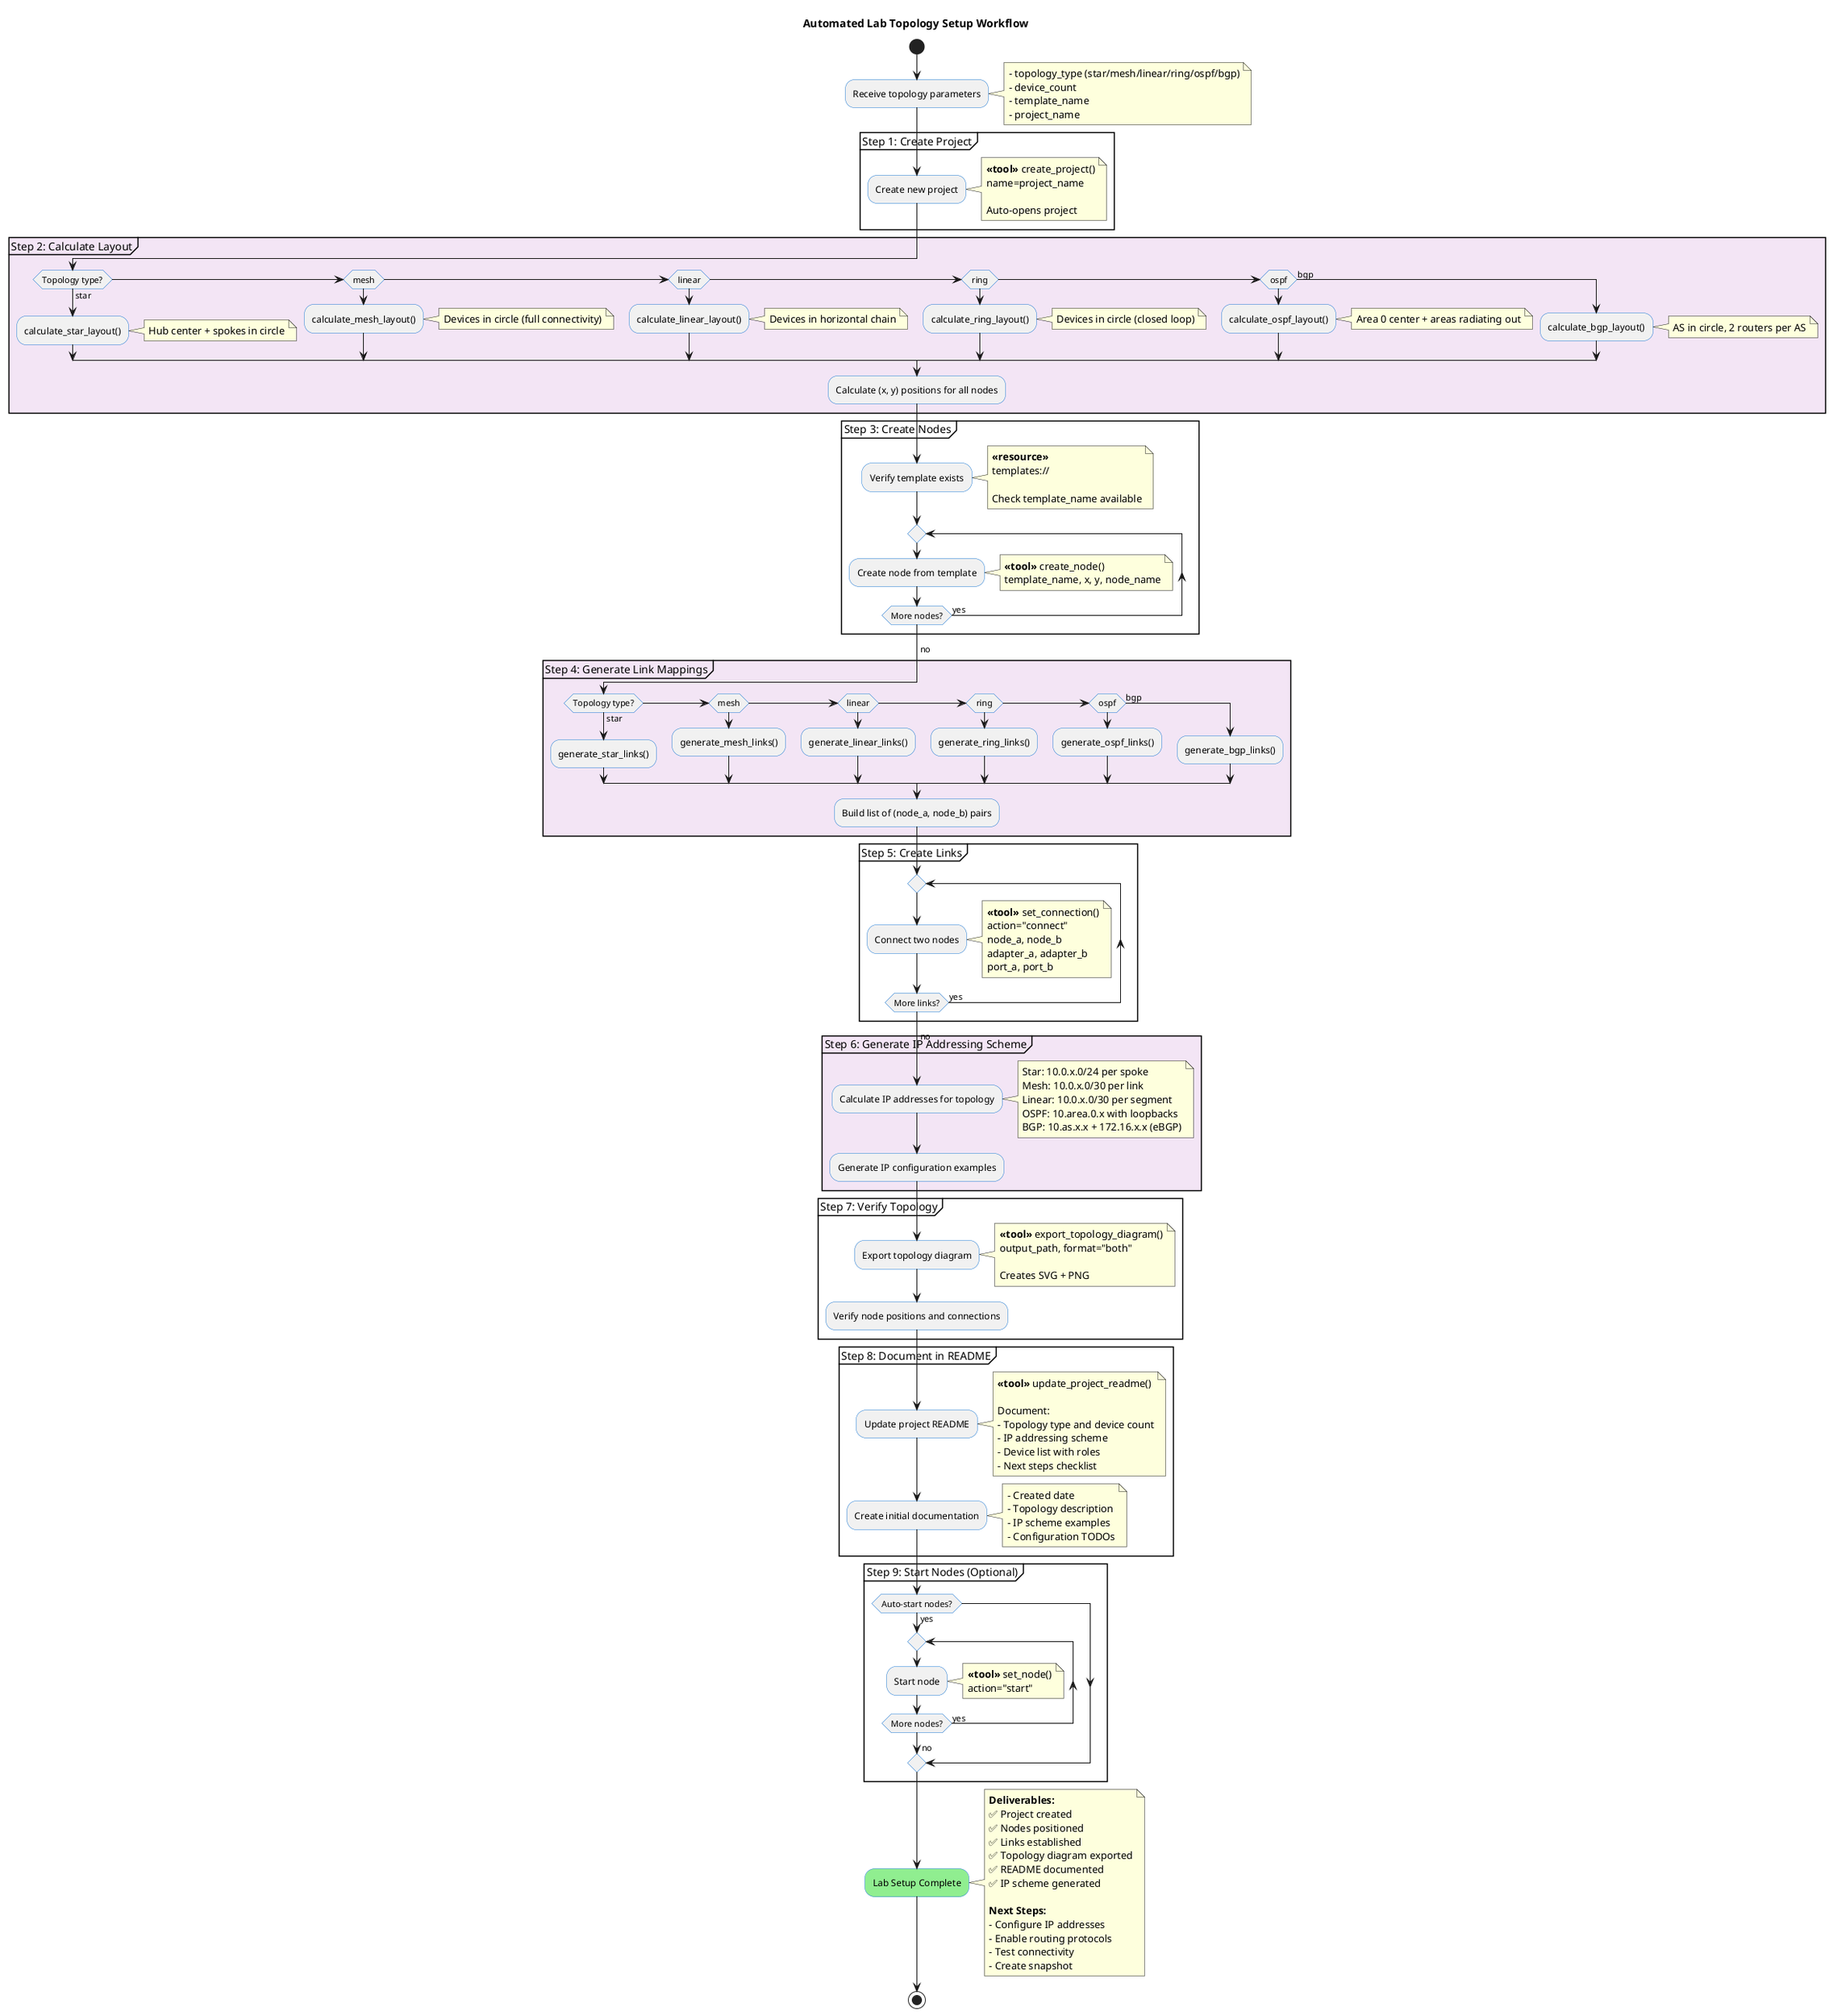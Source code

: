 @startuml lab_setup_workflow
title Automated Lab Topology Setup Workflow
skinparam backgroundColor #FFFFFF
skinparam activity {
  BackgroundColor<<Tool>> #E3F2FD
  BackgroundColor<<Resource>> #FFF3E0
  BackgroundColor<<Calculation>> #F3E5F5
  BorderColor #1976D2
}

start

:Receive topology parameters;
note right
  - topology_type (star/mesh/linear/ring/ospf/bgp)
  - device_count
  - template_name
  - project_name
end note

partition "Step 1: Create Project" {
  :Create new project;
  note right
    **«tool»** create_project()
    name=project_name

    Auto-opens project
  end note
}

partition "Step 2: Calculate Layout" #F3E5F5 {
  if (Topology type?) then (star)
    :calculate_star_layout();
    note right
      Hub center + spokes in circle
    end note
  elseif (mesh)
    :calculate_mesh_layout();
    note right
      Devices in circle (full connectivity)
    end note
  elseif (linear)
    :calculate_linear_layout();
    note right
      Devices in horizontal chain
    end note
  elseif (ring)
    :calculate_ring_layout();
    note right
      Devices in circle (closed loop)
    end note
  elseif (ospf)
    :calculate_ospf_layout();
    note right
      Area 0 center + areas radiating out
    end note
  else (bgp)
    :calculate_bgp_layout();
    note right
      AS in circle, 2 routers per AS
    end note
  endif

  :Calculate (x, y) positions for all nodes;
}

partition "Step 3: Create Nodes" {
  :Verify template exists;
  note right
    **«resource»**
    templates://

    Check template_name available
  end note

  repeat
    :Create node from template;
    note right
      **«tool»** create_node()
      template_name, x, y, node_name
    end note
  repeat while (More nodes?) is (yes)
  ->no;
}

partition "Step 4: Generate Link Mappings" #F3E5F5 {
  if (Topology type?) then (star)
    :generate_star_links();
  elseif (mesh)
    :generate_mesh_links();
  elseif (linear)
    :generate_linear_links();
  elseif (ring)
    :generate_ring_links();
  elseif (ospf)
    :generate_ospf_links();
  else (bgp)
    :generate_bgp_links();
  endif

  :Build list of (node_a, node_b) pairs;
}

partition "Step 5: Create Links" {
  repeat
    :Connect two nodes;
    note right
      **«tool»** set_connection()
      action="connect"
      node_a, node_b
      adapter_a, adapter_b
      port_a, port_b
    end note
  repeat while (More links?) is (yes)
  ->no;
}

partition "Step 6: Generate IP Addressing Scheme" #F3E5F5 {
  :Calculate IP addresses for topology;
  note right
    Star: 10.0.x.0/24 per spoke
    Mesh: 10.0.x.0/30 per link
    Linear: 10.0.x.0/30 per segment
    OSPF: 10.area.0.x with loopbacks
    BGP: 10.as.x.x + 172.16.x.x (eBGP)
  end note

  :Generate IP configuration examples;
}

partition "Step 7: Verify Topology" {
  :Export topology diagram;
  note right
    **«tool»** export_topology_diagram()
    output_path, format="both"

    Creates SVG + PNG
  end note

  :Verify node positions and connections;
}

partition "Step 8: Document in README" {
  :Update project README;
  note right
    **«tool»** update_project_readme()

    Document:
    - Topology type and device count
    - IP addressing scheme
    - Device list with roles
    - Next steps checklist
  end note

  :Create initial documentation;
  note right
    - Created date
    - Topology description
    - IP scheme examples
    - Configuration TODOs
  end note
}

partition "Step 9: Start Nodes (Optional)" {
  if (Auto-start nodes?) then (yes)
    repeat
      :Start node;
      note right
        **«tool»** set_node()
        action="start"
      end note
    repeat while (More nodes?) is (yes)
    ->no;
  endif
}

#90EE90:Lab Setup Complete;
note right
  **Deliverables:**
  ✅ Project created
  ✅ Nodes positioned
  ✅ Links established
  ✅ Topology diagram exported
  ✅ README documented
  ✅ IP scheme generated

  **Next Steps:**
  - Configure IP addresses
  - Enable routing protocols
  - Test connectivity
  - Create snapshot
end note

stop

@enduml
